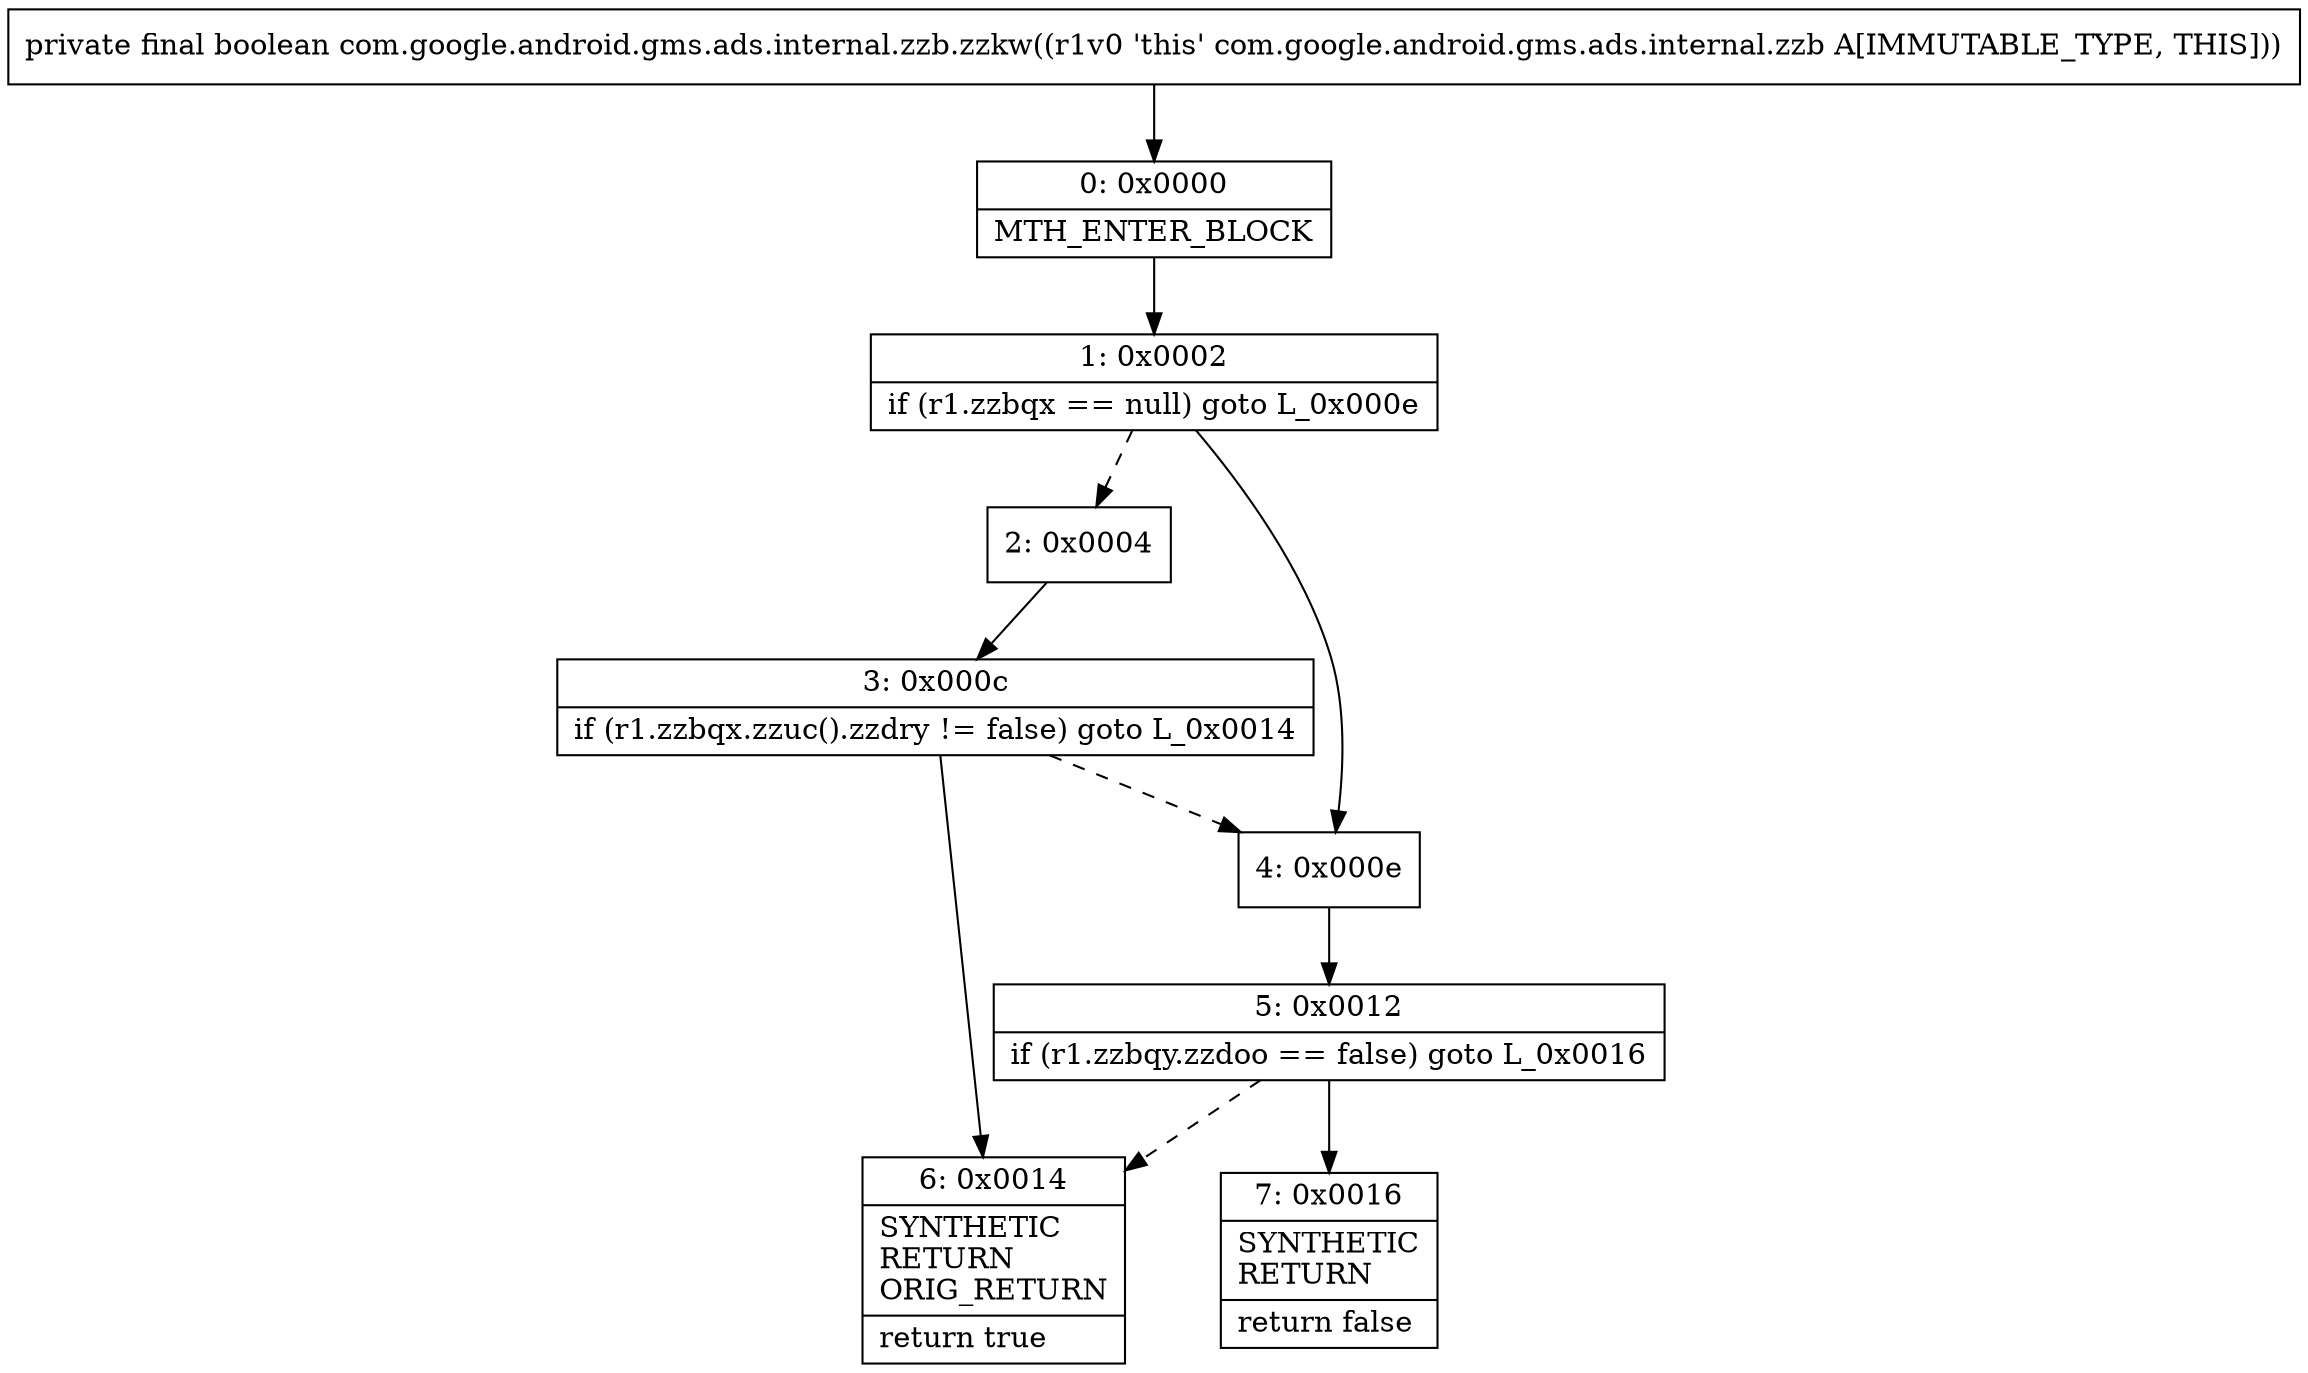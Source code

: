 digraph "CFG forcom.google.android.gms.ads.internal.zzb.zzkw()Z" {
Node_0 [shape=record,label="{0\:\ 0x0000|MTH_ENTER_BLOCK\l}"];
Node_1 [shape=record,label="{1\:\ 0x0002|if (r1.zzbqx == null) goto L_0x000e\l}"];
Node_2 [shape=record,label="{2\:\ 0x0004}"];
Node_3 [shape=record,label="{3\:\ 0x000c|if (r1.zzbqx.zzuc().zzdry != false) goto L_0x0014\l}"];
Node_4 [shape=record,label="{4\:\ 0x000e}"];
Node_5 [shape=record,label="{5\:\ 0x0012|if (r1.zzbqy.zzdoo == false) goto L_0x0016\l}"];
Node_6 [shape=record,label="{6\:\ 0x0014|SYNTHETIC\lRETURN\lORIG_RETURN\l|return true\l}"];
Node_7 [shape=record,label="{7\:\ 0x0016|SYNTHETIC\lRETURN\l|return false\l}"];
MethodNode[shape=record,label="{private final boolean com.google.android.gms.ads.internal.zzb.zzkw((r1v0 'this' com.google.android.gms.ads.internal.zzb A[IMMUTABLE_TYPE, THIS])) }"];
MethodNode -> Node_0;
Node_0 -> Node_1;
Node_1 -> Node_2[style=dashed];
Node_1 -> Node_4;
Node_2 -> Node_3;
Node_3 -> Node_4[style=dashed];
Node_3 -> Node_6;
Node_4 -> Node_5;
Node_5 -> Node_6[style=dashed];
Node_5 -> Node_7;
}

